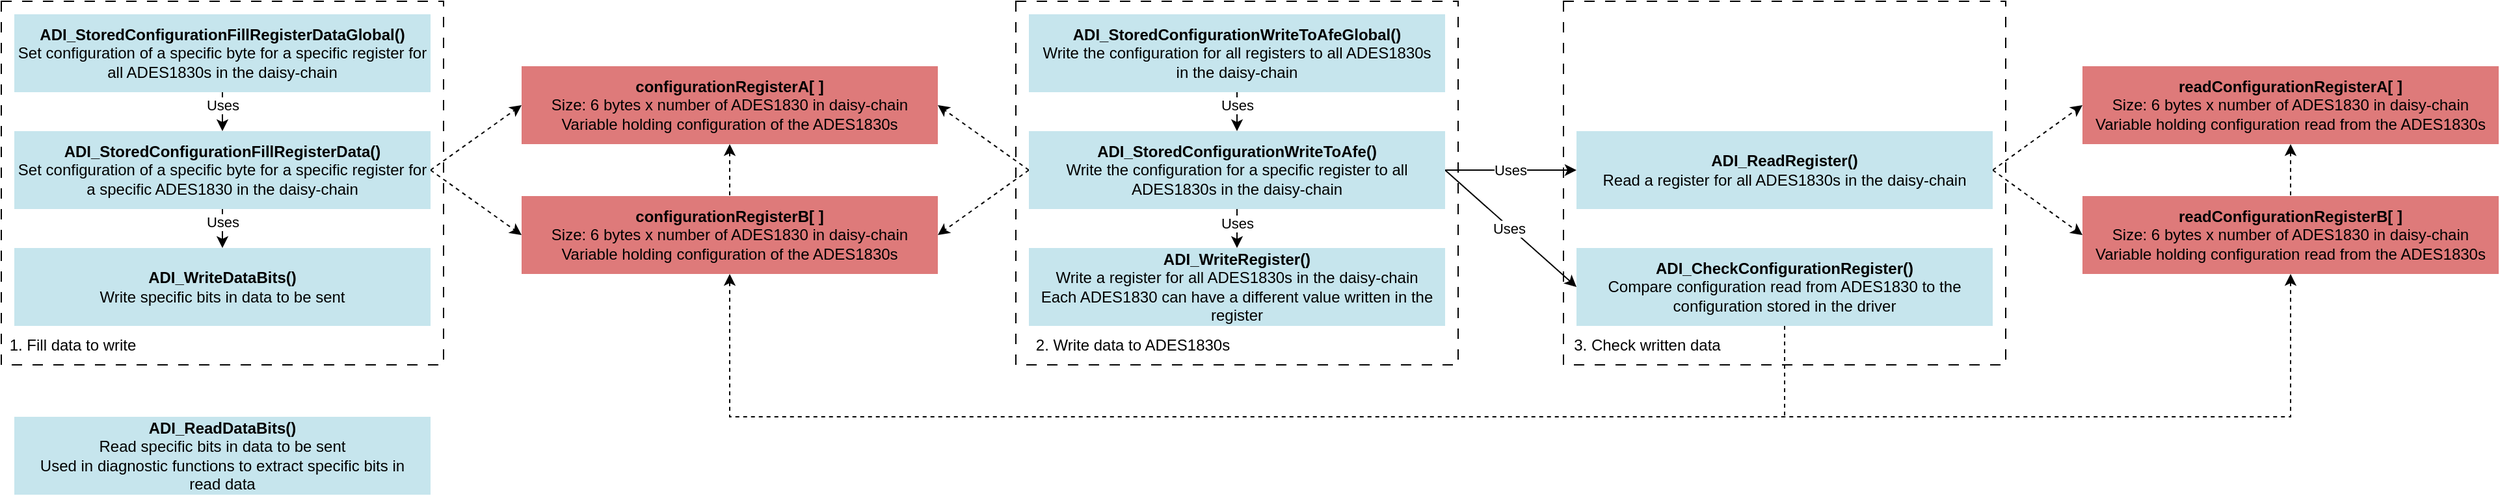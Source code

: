 <mxfile version="25.0.2">
  <diagram name="Seite-1" id="hPg8SPZopmh8AGZJrN-p">
    <mxGraphModel dx="1098" dy="940" grid="1" gridSize="10" guides="1" tooltips="1" connect="1" arrows="1" fold="1" page="1" pageScale="1" pageWidth="827" pageHeight="1169" math="0" shadow="0">
      <root>
        <mxCell id="0" />
        <mxCell id="1" parent="0" />
        <mxCell id="DEjZVQlh6ZJTVWUGv1k4-232" value="" style="rounded=0;whiteSpace=wrap;html=1;fillColor=none;dashed=1;dashPattern=8 8;" parent="1" vertex="1">
          <mxGeometry x="40" y="40" width="340" height="280" as="geometry" />
        </mxCell>
        <mxCell id="DEjZVQlh6ZJTVWUGv1k4-233" style="edgeStyle=orthogonalEdgeStyle;rounded=0;orthogonalLoop=1;jettySize=auto;html=1;entryX=0.5;entryY=0;entryDx=0;entryDy=0;" parent="1" source="DEjZVQlh6ZJTVWUGv1k4-235" target="DEjZVQlh6ZJTVWUGv1k4-240" edge="1">
          <mxGeometry relative="1" as="geometry" />
        </mxCell>
        <mxCell id="DEjZVQlh6ZJTVWUGv1k4-234" value="Uses" style="edgeLabel;html=1;align=center;verticalAlign=middle;resizable=0;points=[];" parent="DEjZVQlh6ZJTVWUGv1k4-233" vertex="1" connectable="0">
          <mxGeometry x="0.288" relative="1" as="geometry">
            <mxPoint y="-2" as="offset" />
          </mxGeometry>
        </mxCell>
        <mxCell id="DEjZVQlh6ZJTVWUGv1k4-235" value="&lt;b&gt;ADI_StoredConfigurationFillRegisterDataGlobal()&lt;/b&gt;&lt;br&gt;Set configuration of a specific byte for a specific register for all ADES1830s&amp;nbsp;in the daisy-chain" style="rounded=0;whiteSpace=wrap;html=1;fillColor=#c6e5ed;strokeColor=none;" parent="1" vertex="1">
          <mxGeometry x="50" y="50" width="320" height="60" as="geometry" />
        </mxCell>
        <mxCell id="DEjZVQlh6ZJTVWUGv1k4-236" style="edgeStyle=orthogonalEdgeStyle;rounded=0;orthogonalLoop=1;jettySize=auto;html=1;entryX=0.5;entryY=0;entryDx=0;entryDy=0;" parent="1" source="DEjZVQlh6ZJTVWUGv1k4-240" target="DEjZVQlh6ZJTVWUGv1k4-241" edge="1">
          <mxGeometry relative="1" as="geometry" />
        </mxCell>
        <mxCell id="DEjZVQlh6ZJTVWUGv1k4-237" value="Uses" style="edgeLabel;html=1;align=center;verticalAlign=middle;resizable=0;points=[];" parent="DEjZVQlh6ZJTVWUGv1k4-236" vertex="1" connectable="0">
          <mxGeometry x="0.753" y="1" relative="1" as="geometry">
            <mxPoint x="-1" y="-14" as="offset" />
          </mxGeometry>
        </mxCell>
        <mxCell id="DEjZVQlh6ZJTVWUGv1k4-238" style="rounded=0;orthogonalLoop=1;jettySize=auto;html=1;entryX=0;entryY=0.5;entryDx=0;entryDy=0;exitX=1;exitY=0.5;exitDx=0;exitDy=0;dashed=1;" parent="1" source="DEjZVQlh6ZJTVWUGv1k4-240" target="DEjZVQlh6ZJTVWUGv1k4-244" edge="1">
          <mxGeometry relative="1" as="geometry" />
        </mxCell>
        <mxCell id="DEjZVQlh6ZJTVWUGv1k4-239" style="rounded=0;orthogonalLoop=1;jettySize=auto;html=1;entryX=0;entryY=0.5;entryDx=0;entryDy=0;exitX=1;exitY=0.5;exitDx=0;exitDy=0;dashed=1;" parent="1" source="DEjZVQlh6ZJTVWUGv1k4-240" target="DEjZVQlh6ZJTVWUGv1k4-246" edge="1">
          <mxGeometry relative="1" as="geometry" />
        </mxCell>
        <mxCell id="DEjZVQlh6ZJTVWUGv1k4-240" value="&lt;b&gt;ADI_StoredConfigurationFillRegisterData()&lt;/b&gt;&lt;br&gt;Set configuration of a specific byte for a specific register for a specific ADES1830&amp;nbsp;in the daisy-chain" style="rounded=0;whiteSpace=wrap;html=1;fillColor=#c6e5ed;strokeColor=none;" parent="1" vertex="1">
          <mxGeometry x="50" y="140" width="320" height="60" as="geometry" />
        </mxCell>
        <mxCell id="DEjZVQlh6ZJTVWUGv1k4-241" value="&lt;b&gt;ADI_WriteDataBits()&lt;/b&gt;&lt;br&gt;Write specific bits in data to be sent" style="rounded=0;whiteSpace=wrap;html=1;fillColor=#c6e5ed;strokeColor=none;" parent="1" vertex="1">
          <mxGeometry x="50" y="230" width="320" height="60" as="geometry" />
        </mxCell>
        <mxCell id="DEjZVQlh6ZJTVWUGv1k4-242" value="1. Fill data to write" style="rounded=0;whiteSpace=wrap;html=1;fillColor=none;strokeColor=none;" parent="1" vertex="1">
          <mxGeometry x="40" y="290" width="110" height="30" as="geometry" />
        </mxCell>
        <mxCell id="DEjZVQlh6ZJTVWUGv1k4-243" style="edgeStyle=orthogonalEdgeStyle;rounded=0;orthogonalLoop=1;jettySize=auto;html=1;startArrow=classic;startFill=1;endArrow=none;endFill=0;dashed=1;" parent="1" source="DEjZVQlh6ZJTVWUGv1k4-244" edge="1">
          <mxGeometry relative="1" as="geometry">
            <mxPoint x="600" y="250" as="targetPoint" />
          </mxGeometry>
        </mxCell>
        <mxCell id="DEjZVQlh6ZJTVWUGv1k4-244" value="&lt;b&gt;configurationRegisterA[ ]&lt;/b&gt;&lt;br&gt;Size: 6 bytes x number of ADES1830&amp;nbsp;in daisy-chain&lt;br&gt;Variable holding configuration of the ADES1830s" style="rounded=0;whiteSpace=wrap;html=1;fillColor=#de7a7a;strokeColor=none;" parent="1" vertex="1">
          <mxGeometry x="440" y="90" width="320" height="60" as="geometry" />
        </mxCell>
        <mxCell id="DEjZVQlh6ZJTVWUGv1k4-245" style="edgeStyle=orthogonalEdgeStyle;rounded=0;orthogonalLoop=1;jettySize=auto;html=1;startArrow=classic;startFill=1;endArrow=none;endFill=0;dashed=1;" parent="1" source="DEjZVQlh6ZJTVWUGv1k4-246" edge="1">
          <mxGeometry relative="1" as="geometry">
            <mxPoint x="1410" y="360" as="targetPoint" />
            <Array as="points">
              <mxPoint x="600" y="360" />
            </Array>
          </mxGeometry>
        </mxCell>
        <mxCell id="DEjZVQlh6ZJTVWUGv1k4-246" value="&lt;b&gt;configurationRegisterB[ ]&lt;/b&gt;&lt;br&gt;Size: 6 bytes x number of ADES1830&amp;nbsp;in daisy-chain&lt;br&gt;Variable holding configuration of the ADES1830s" style="rounded=0;whiteSpace=wrap;html=1;fillColor=#de7a7a;strokeColor=none;" parent="1" vertex="1">
          <mxGeometry x="440" y="190" width="320" height="60" as="geometry" />
        </mxCell>
        <mxCell id="DEjZVQlh6ZJTVWUGv1k4-247" value="" style="rounded=0;whiteSpace=wrap;html=1;fillColor=none;dashed=1;dashPattern=8 8;" parent="1" vertex="1">
          <mxGeometry x="820" y="40" width="340" height="280" as="geometry" />
        </mxCell>
        <mxCell id="DEjZVQlh6ZJTVWUGv1k4-248" style="edgeStyle=orthogonalEdgeStyle;rounded=0;orthogonalLoop=1;jettySize=auto;html=1;entryX=0.5;entryY=0;entryDx=0;entryDy=0;" parent="1" source="DEjZVQlh6ZJTVWUGv1k4-250" target="DEjZVQlh6ZJTVWUGv1k4-259" edge="1">
          <mxGeometry relative="1" as="geometry" />
        </mxCell>
        <mxCell id="DEjZVQlh6ZJTVWUGv1k4-249" value="Uses" style="edgeLabel;html=1;align=center;verticalAlign=middle;resizable=0;points=[];" parent="DEjZVQlh6ZJTVWUGv1k4-248" vertex="1" connectable="0">
          <mxGeometry x="0.288" relative="1" as="geometry">
            <mxPoint y="-2" as="offset" />
          </mxGeometry>
        </mxCell>
        <mxCell id="DEjZVQlh6ZJTVWUGv1k4-250" value="&lt;b&gt;ADI_StoredConfigurationWriteToAfeGlobal()&lt;/b&gt;&lt;br&gt;Write the configuration for all registers to all ADES1830s&lt;br&gt;in the daisy-chain" style="rounded=0;whiteSpace=wrap;html=1;fillColor=#c6e5ed;strokeColor=none;" parent="1" vertex="1">
          <mxGeometry x="830" y="50" width="320" height="60" as="geometry" />
        </mxCell>
        <mxCell id="DEjZVQlh6ZJTVWUGv1k4-251" style="edgeStyle=orthogonalEdgeStyle;rounded=0;orthogonalLoop=1;jettySize=auto;html=1;entryX=0.5;entryY=0;entryDx=0;entryDy=0;" parent="1" source="DEjZVQlh6ZJTVWUGv1k4-259" target="DEjZVQlh6ZJTVWUGv1k4-260" edge="1">
          <mxGeometry relative="1" as="geometry" />
        </mxCell>
        <mxCell id="DEjZVQlh6ZJTVWUGv1k4-252" value="Uses" style="edgeLabel;html=1;align=center;verticalAlign=middle;resizable=0;points=[];" parent="DEjZVQlh6ZJTVWUGv1k4-251" vertex="1" connectable="0">
          <mxGeometry x="0.331" y="1" relative="1" as="geometry">
            <mxPoint x="-1" y="-3" as="offset" />
          </mxGeometry>
        </mxCell>
        <mxCell id="DEjZVQlh6ZJTVWUGv1k4-253" style="rounded=0;orthogonalLoop=1;jettySize=auto;html=1;entryX=1;entryY=0.5;entryDx=0;entryDy=0;exitX=0;exitY=0.5;exitDx=0;exitDy=0;dashed=1;" parent="1" source="DEjZVQlh6ZJTVWUGv1k4-259" target="DEjZVQlh6ZJTVWUGv1k4-244" edge="1">
          <mxGeometry relative="1" as="geometry" />
        </mxCell>
        <mxCell id="DEjZVQlh6ZJTVWUGv1k4-254" style="rounded=0;orthogonalLoop=1;jettySize=auto;html=1;entryX=1;entryY=0.5;entryDx=0;entryDy=0;exitX=0;exitY=0.5;exitDx=0;exitDy=0;dashed=1;" parent="1" source="DEjZVQlh6ZJTVWUGv1k4-259" target="DEjZVQlh6ZJTVWUGv1k4-246" edge="1">
          <mxGeometry relative="1" as="geometry" />
        </mxCell>
        <mxCell id="DEjZVQlh6ZJTVWUGv1k4-255" style="edgeStyle=orthogonalEdgeStyle;rounded=0;orthogonalLoop=1;jettySize=auto;html=1;entryX=0;entryY=0.5;entryDx=0;entryDy=0;" parent="1" source="DEjZVQlh6ZJTVWUGv1k4-259" target="DEjZVQlh6ZJTVWUGv1k4-265" edge="1">
          <mxGeometry relative="1" as="geometry" />
        </mxCell>
        <mxCell id="DEjZVQlh6ZJTVWUGv1k4-256" value="Uses" style="edgeLabel;html=1;align=center;verticalAlign=middle;resizable=0;points=[];" parent="DEjZVQlh6ZJTVWUGv1k4-255" vertex="1" connectable="0">
          <mxGeometry x="-0.166" y="1" relative="1" as="geometry">
            <mxPoint x="8" y="1" as="offset" />
          </mxGeometry>
        </mxCell>
        <mxCell id="DEjZVQlh6ZJTVWUGv1k4-257" style="rounded=0;orthogonalLoop=1;jettySize=auto;html=1;entryX=0;entryY=0.5;entryDx=0;entryDy=0;exitX=1;exitY=0.5;exitDx=0;exitDy=0;" parent="1" source="DEjZVQlh6ZJTVWUGv1k4-259" target="DEjZVQlh6ZJTVWUGv1k4-267" edge="1">
          <mxGeometry relative="1" as="geometry" />
        </mxCell>
        <mxCell id="DEjZVQlh6ZJTVWUGv1k4-258" value="Uses" style="edgeLabel;html=1;align=center;verticalAlign=middle;resizable=0;points=[];" parent="DEjZVQlh6ZJTVWUGv1k4-257" vertex="1" connectable="0">
          <mxGeometry x="-0.027" y="-1" relative="1" as="geometry">
            <mxPoint as="offset" />
          </mxGeometry>
        </mxCell>
        <mxCell id="DEjZVQlh6ZJTVWUGv1k4-259" value="&lt;b&gt;ADI_StoredConfigurationWriteToAfe()&lt;/b&gt;&lt;br&gt;Write the configuration for a specific register to all ADES1830s in the daisy-chain" style="rounded=0;whiteSpace=wrap;html=1;fillColor=#c6e5ed;strokeColor=none;" parent="1" vertex="1">
          <mxGeometry x="830" y="140" width="320" height="60" as="geometry" />
        </mxCell>
        <mxCell id="DEjZVQlh6ZJTVWUGv1k4-260" value="&lt;b&gt;ADI_WriteRegister()&lt;/b&gt;&lt;br&gt;Write a register for all ADES1830s&amp;nbsp;in the daisy-chain&lt;br&gt;Each ADES1830&amp;nbsp;can have a different value written in the register" style="rounded=0;whiteSpace=wrap;html=1;fillColor=#c6e5ed;strokeColor=none;" parent="1" vertex="1">
          <mxGeometry x="830" y="230" width="320" height="60" as="geometry" />
        </mxCell>
        <mxCell id="DEjZVQlh6ZJTVWUGv1k4-261" value="2. Write data to ADES1830s" style="rounded=0;whiteSpace=wrap;html=1;fillColor=none;strokeColor=none;" parent="1" vertex="1">
          <mxGeometry x="820" y="290" width="180" height="30" as="geometry" />
        </mxCell>
        <mxCell id="DEjZVQlh6ZJTVWUGv1k4-262" value="" style="rounded=0;whiteSpace=wrap;html=1;fillColor=none;dashed=1;dashPattern=8 8;" parent="1" vertex="1">
          <mxGeometry x="1241" y="40" width="340" height="280" as="geometry" />
        </mxCell>
        <mxCell id="DEjZVQlh6ZJTVWUGv1k4-263" style="rounded=0;orthogonalLoop=1;jettySize=auto;html=1;entryX=0;entryY=0.5;entryDx=0;entryDy=0;exitX=1;exitY=0.5;exitDx=0;exitDy=0;dashed=1;" parent="1" source="DEjZVQlh6ZJTVWUGv1k4-265" target="DEjZVQlh6ZJTVWUGv1k4-270" edge="1">
          <mxGeometry relative="1" as="geometry" />
        </mxCell>
        <mxCell id="DEjZVQlh6ZJTVWUGv1k4-264" style="rounded=0;orthogonalLoop=1;jettySize=auto;html=1;entryX=0;entryY=0.5;entryDx=0;entryDy=0;exitX=1;exitY=0.5;exitDx=0;exitDy=0;dashed=1;" parent="1" source="DEjZVQlh6ZJTVWUGv1k4-265" target="DEjZVQlh6ZJTVWUGv1k4-272" edge="1">
          <mxGeometry relative="1" as="geometry" />
        </mxCell>
        <mxCell id="DEjZVQlh6ZJTVWUGv1k4-265" value="&lt;b&gt;ADI_ReadRegister()&lt;/b&gt;&lt;br&gt;Read a register for all ADES1830s&amp;nbsp;in the daisy-chain" style="rounded=0;whiteSpace=wrap;html=1;fillColor=#c6e5ed;strokeColor=none;" parent="1" vertex="1">
          <mxGeometry x="1251" y="140" width="320" height="60" as="geometry" />
        </mxCell>
        <mxCell id="DEjZVQlh6ZJTVWUGv1k4-266" style="edgeStyle=orthogonalEdgeStyle;rounded=0;orthogonalLoop=1;jettySize=auto;html=1;endArrow=none;endFill=0;dashed=1;" parent="1" source="DEjZVQlh6ZJTVWUGv1k4-267" edge="1">
          <mxGeometry relative="1" as="geometry">
            <mxPoint x="1411" y="360" as="targetPoint" />
          </mxGeometry>
        </mxCell>
        <mxCell id="DEjZVQlh6ZJTVWUGv1k4-267" value="&lt;b&gt;ADI_CheckConfigurationRegister()&lt;/b&gt;&lt;br&gt;Compare configuration read from ADES1830 to the configuration stored in the driver" style="rounded=0;whiteSpace=wrap;html=1;fillColor=#c6e5ed;strokeColor=none;" parent="1" vertex="1">
          <mxGeometry x="1251" y="230" width="320" height="60" as="geometry" />
        </mxCell>
        <mxCell id="DEjZVQlh6ZJTVWUGv1k4-268" value="3. Check written data" style="rounded=0;whiteSpace=wrap;html=1;fillColor=none;strokeColor=none;align=center;" parent="1" vertex="1">
          <mxGeometry x="1241" y="290" width="129" height="30" as="geometry" />
        </mxCell>
        <mxCell id="DEjZVQlh6ZJTVWUGv1k4-269" style="edgeStyle=orthogonalEdgeStyle;rounded=0;orthogonalLoop=1;jettySize=auto;html=1;startArrow=classic;startFill=1;endArrow=none;endFill=0;dashed=1;" parent="1" source="DEjZVQlh6ZJTVWUGv1k4-270" target="DEjZVQlh6ZJTVWUGv1k4-272" edge="1">
          <mxGeometry relative="1" as="geometry" />
        </mxCell>
        <mxCell id="DEjZVQlh6ZJTVWUGv1k4-270" value="&lt;b&gt;readConfigurationRegisterA[ ]&lt;/b&gt;&lt;br&gt;Size: 6 bytes x number of ADES1830&amp;nbsp;in daisy-chain&lt;br&gt;Variable holding configuration read from the ADES1830s" style="rounded=0;whiteSpace=wrap;html=1;fillColor=#de7a7a;strokeColor=none;" parent="1" vertex="1">
          <mxGeometry x="1640" y="90" width="320" height="60" as="geometry" />
        </mxCell>
        <mxCell id="DEjZVQlh6ZJTVWUGv1k4-271" style="edgeStyle=orthogonalEdgeStyle;rounded=0;orthogonalLoop=1;jettySize=auto;html=1;startArrow=classic;startFill=1;endArrow=none;endFill=0;dashed=1;" parent="1" source="DEjZVQlh6ZJTVWUGv1k4-272" edge="1">
          <mxGeometry relative="1" as="geometry">
            <mxPoint x="1410" y="360" as="targetPoint" />
            <Array as="points">
              <mxPoint x="1800" y="360" />
            </Array>
          </mxGeometry>
        </mxCell>
        <mxCell id="DEjZVQlh6ZJTVWUGv1k4-272" value="&lt;b&gt;readConfigurationRegisterB[ ]&lt;/b&gt;&lt;br&gt;Size: 6 bytes x number of ADES1830&amp;nbsp;in daisy-chain&lt;br&gt;Variable holding configuration read from the ADES1830s" style="rounded=0;whiteSpace=wrap;html=1;fillColor=#de7a7a;strokeColor=none;" parent="1" vertex="1">
          <mxGeometry x="1640" y="190" width="320" height="60" as="geometry" />
        </mxCell>
        <mxCell id="DEjZVQlh6ZJTVWUGv1k4-273" value="&lt;b&gt;ADI_ReadDataBits()&lt;/b&gt;&lt;br&gt;Read specific bits in data to be sent&lt;br&gt;Used in diagnostic functions to extract specific bits in &lt;br&gt;read data" style="rounded=0;whiteSpace=wrap;html=1;fillColor=#c6e5ed;strokeColor=none;" parent="1" vertex="1">
          <mxGeometry x="50" y="360" width="320" height="60" as="geometry" />
        </mxCell>
      </root>
    </mxGraphModel>
  </diagram>
</mxfile>
